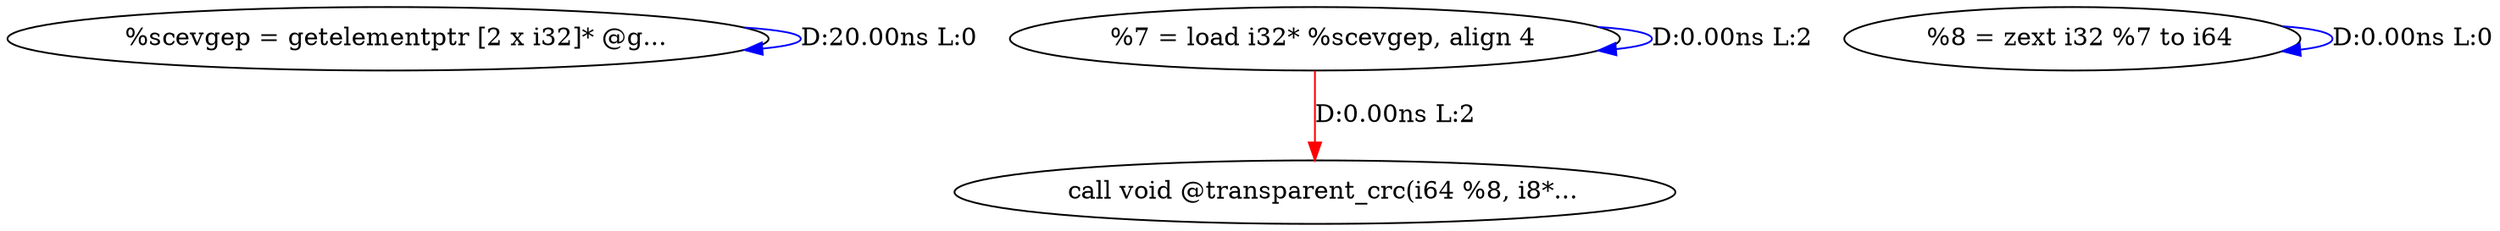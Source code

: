 digraph {
Node0x3c671c0[label="  %scevgep = getelementptr [2 x i32]* @g..."];
Node0x3c671c0 -> Node0x3c671c0[label="D:20.00ns L:0",color=blue];
Node0x3c672e0[label="  %7 = load i32* %scevgep, align 4"];
Node0x3c672e0 -> Node0x3c672e0[label="D:0.00ns L:2",color=blue];
Node0x3c674a0[label="  call void @transparent_crc(i64 %8, i8*..."];
Node0x3c672e0 -> Node0x3c674a0[label="D:0.00ns L:2",color=red];
Node0x3c673c0[label="  %8 = zext i32 %7 to i64"];
Node0x3c673c0 -> Node0x3c673c0[label="D:0.00ns L:0",color=blue];
}
